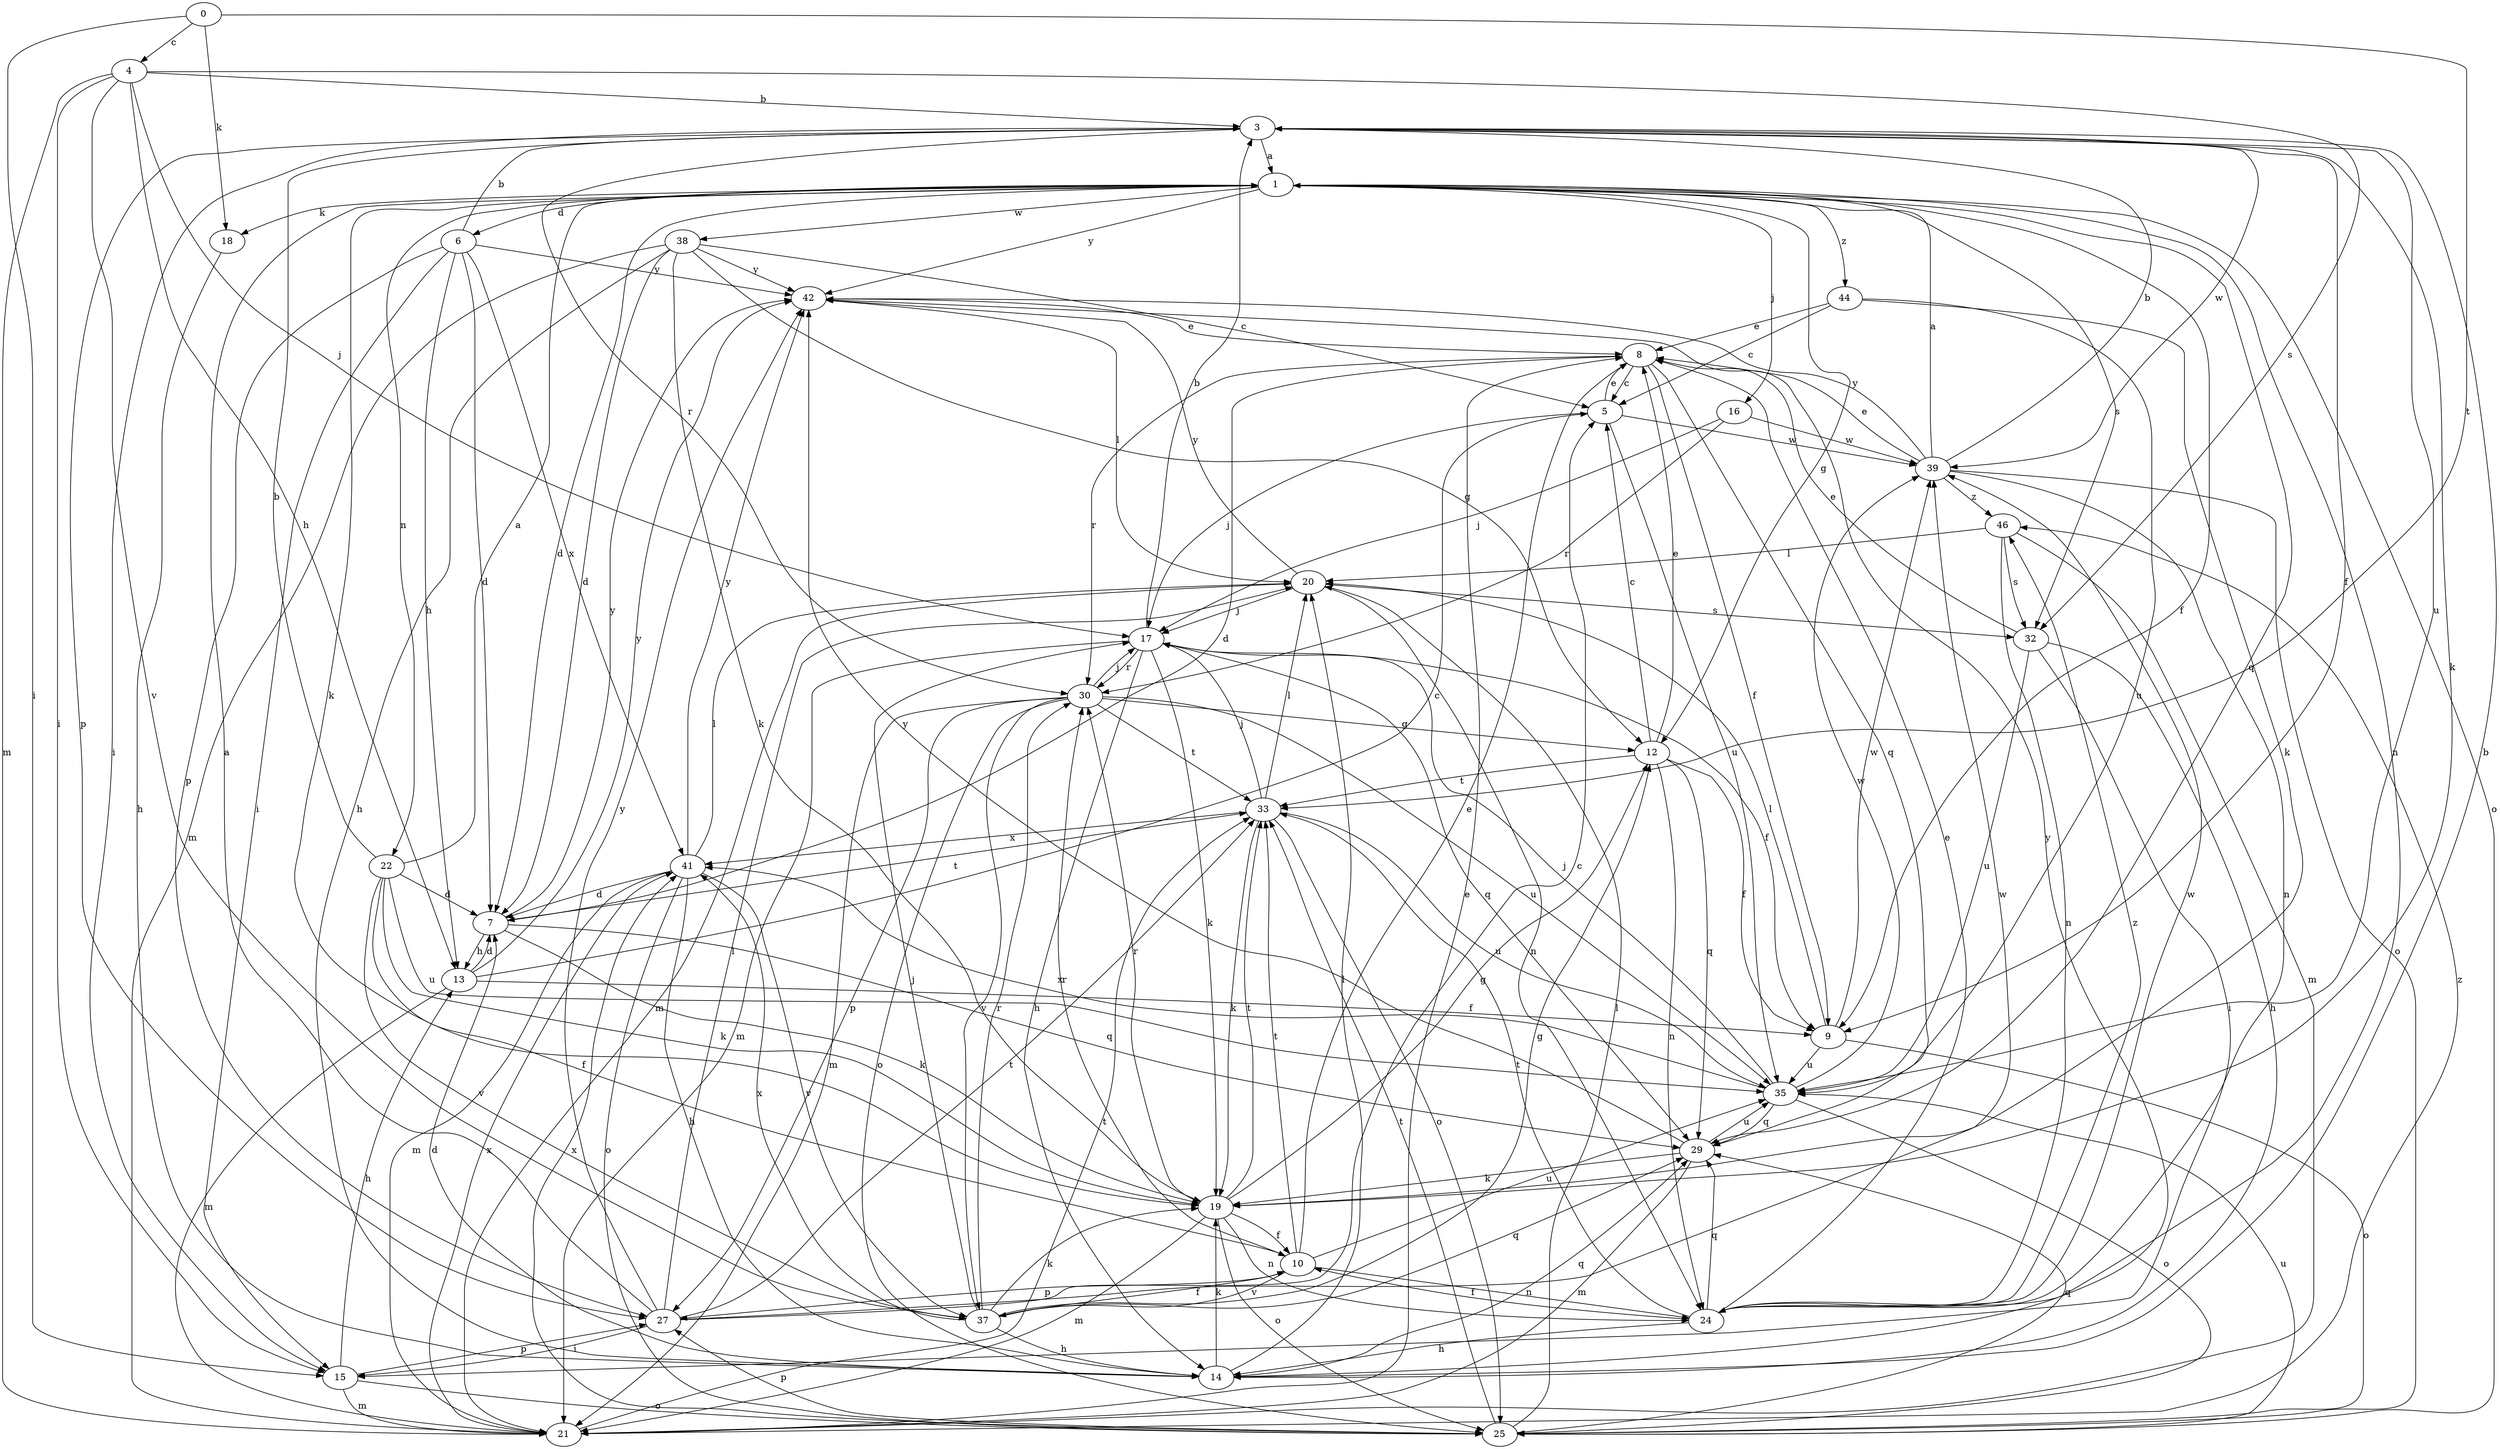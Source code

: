 strict digraph  {
0;
1;
3;
4;
5;
6;
7;
8;
9;
10;
12;
13;
14;
15;
16;
17;
18;
19;
20;
21;
22;
24;
25;
27;
29;
30;
32;
33;
35;
37;
38;
39;
41;
42;
44;
46;
0 -> 4  [label=c];
0 -> 15  [label=i];
0 -> 18  [label=k];
0 -> 33  [label=t];
1 -> 6  [label=d];
1 -> 7  [label=d];
1 -> 9  [label=f];
1 -> 12  [label=g];
1 -> 16  [label=j];
1 -> 18  [label=k];
1 -> 19  [label=k];
1 -> 22  [label=n];
1 -> 24  [label=n];
1 -> 25  [label=o];
1 -> 29  [label=q];
1 -> 32  [label=s];
1 -> 38  [label=w];
1 -> 42  [label=y];
1 -> 44  [label=z];
3 -> 1  [label=a];
3 -> 9  [label=f];
3 -> 15  [label=i];
3 -> 19  [label=k];
3 -> 27  [label=p];
3 -> 30  [label=r];
3 -> 35  [label=u];
3 -> 39  [label=w];
4 -> 3  [label=b];
4 -> 13  [label=h];
4 -> 15  [label=i];
4 -> 17  [label=j];
4 -> 21  [label=m];
4 -> 32  [label=s];
4 -> 37  [label=v];
5 -> 8  [label=e];
5 -> 17  [label=j];
5 -> 35  [label=u];
5 -> 39  [label=w];
6 -> 3  [label=b];
6 -> 7  [label=d];
6 -> 13  [label=h];
6 -> 15  [label=i];
6 -> 27  [label=p];
6 -> 41  [label=x];
6 -> 42  [label=y];
7 -> 13  [label=h];
7 -> 19  [label=k];
7 -> 29  [label=q];
7 -> 33  [label=t];
7 -> 42  [label=y];
8 -> 5  [label=c];
8 -> 7  [label=d];
8 -> 9  [label=f];
8 -> 29  [label=q];
8 -> 30  [label=r];
9 -> 20  [label=l];
9 -> 25  [label=o];
9 -> 35  [label=u];
9 -> 39  [label=w];
10 -> 8  [label=e];
10 -> 24  [label=n];
10 -> 27  [label=p];
10 -> 30  [label=r];
10 -> 33  [label=t];
10 -> 35  [label=u];
10 -> 37  [label=v];
12 -> 5  [label=c];
12 -> 8  [label=e];
12 -> 9  [label=f];
12 -> 24  [label=n];
12 -> 29  [label=q];
12 -> 33  [label=t];
13 -> 5  [label=c];
13 -> 7  [label=d];
13 -> 9  [label=f];
13 -> 21  [label=m];
13 -> 42  [label=y];
14 -> 3  [label=b];
14 -> 7  [label=d];
14 -> 19  [label=k];
14 -> 20  [label=l];
14 -> 29  [label=q];
14 -> 42  [label=y];
15 -> 13  [label=h];
15 -> 21  [label=m];
15 -> 25  [label=o];
15 -> 27  [label=p];
16 -> 17  [label=j];
16 -> 30  [label=r];
16 -> 39  [label=w];
17 -> 3  [label=b];
17 -> 9  [label=f];
17 -> 14  [label=h];
17 -> 19  [label=k];
17 -> 21  [label=m];
17 -> 29  [label=q];
17 -> 30  [label=r];
18 -> 14  [label=h];
19 -> 10  [label=f];
19 -> 12  [label=g];
19 -> 21  [label=m];
19 -> 24  [label=n];
19 -> 25  [label=o];
19 -> 30  [label=r];
19 -> 33  [label=t];
20 -> 17  [label=j];
20 -> 21  [label=m];
20 -> 24  [label=n];
20 -> 32  [label=s];
20 -> 42  [label=y];
21 -> 8  [label=e];
21 -> 33  [label=t];
21 -> 41  [label=x];
21 -> 46  [label=z];
22 -> 1  [label=a];
22 -> 3  [label=b];
22 -> 7  [label=d];
22 -> 10  [label=f];
22 -> 19  [label=k];
22 -> 35  [label=u];
22 -> 37  [label=v];
24 -> 8  [label=e];
24 -> 10  [label=f];
24 -> 14  [label=h];
24 -> 29  [label=q];
24 -> 33  [label=t];
24 -> 39  [label=w];
24 -> 46  [label=z];
25 -> 20  [label=l];
25 -> 27  [label=p];
25 -> 29  [label=q];
25 -> 33  [label=t];
25 -> 35  [label=u];
25 -> 41  [label=x];
27 -> 1  [label=a];
27 -> 5  [label=c];
27 -> 15  [label=i];
27 -> 20  [label=l];
27 -> 33  [label=t];
27 -> 39  [label=w];
27 -> 42  [label=y];
29 -> 19  [label=k];
29 -> 21  [label=m];
29 -> 35  [label=u];
29 -> 42  [label=y];
30 -> 12  [label=g];
30 -> 17  [label=j];
30 -> 21  [label=m];
30 -> 25  [label=o];
30 -> 27  [label=p];
30 -> 33  [label=t];
30 -> 35  [label=u];
30 -> 37  [label=v];
32 -> 8  [label=e];
32 -> 14  [label=h];
32 -> 15  [label=i];
32 -> 35  [label=u];
33 -> 17  [label=j];
33 -> 19  [label=k];
33 -> 20  [label=l];
33 -> 25  [label=o];
33 -> 35  [label=u];
33 -> 41  [label=x];
35 -> 17  [label=j];
35 -> 25  [label=o];
35 -> 29  [label=q];
35 -> 39  [label=w];
35 -> 41  [label=x];
37 -> 10  [label=f];
37 -> 12  [label=g];
37 -> 14  [label=h];
37 -> 17  [label=j];
37 -> 19  [label=k];
37 -> 29  [label=q];
37 -> 30  [label=r];
37 -> 41  [label=x];
38 -> 5  [label=c];
38 -> 7  [label=d];
38 -> 12  [label=g];
38 -> 14  [label=h];
38 -> 19  [label=k];
38 -> 21  [label=m];
38 -> 42  [label=y];
39 -> 1  [label=a];
39 -> 3  [label=b];
39 -> 8  [label=e];
39 -> 24  [label=n];
39 -> 25  [label=o];
39 -> 42  [label=y];
39 -> 46  [label=z];
41 -> 7  [label=d];
41 -> 14  [label=h];
41 -> 20  [label=l];
41 -> 21  [label=m];
41 -> 25  [label=o];
41 -> 37  [label=v];
41 -> 42  [label=y];
42 -> 8  [label=e];
42 -> 20  [label=l];
44 -> 5  [label=c];
44 -> 8  [label=e];
44 -> 19  [label=k];
44 -> 35  [label=u];
46 -> 20  [label=l];
46 -> 21  [label=m];
46 -> 24  [label=n];
46 -> 32  [label=s];
}
